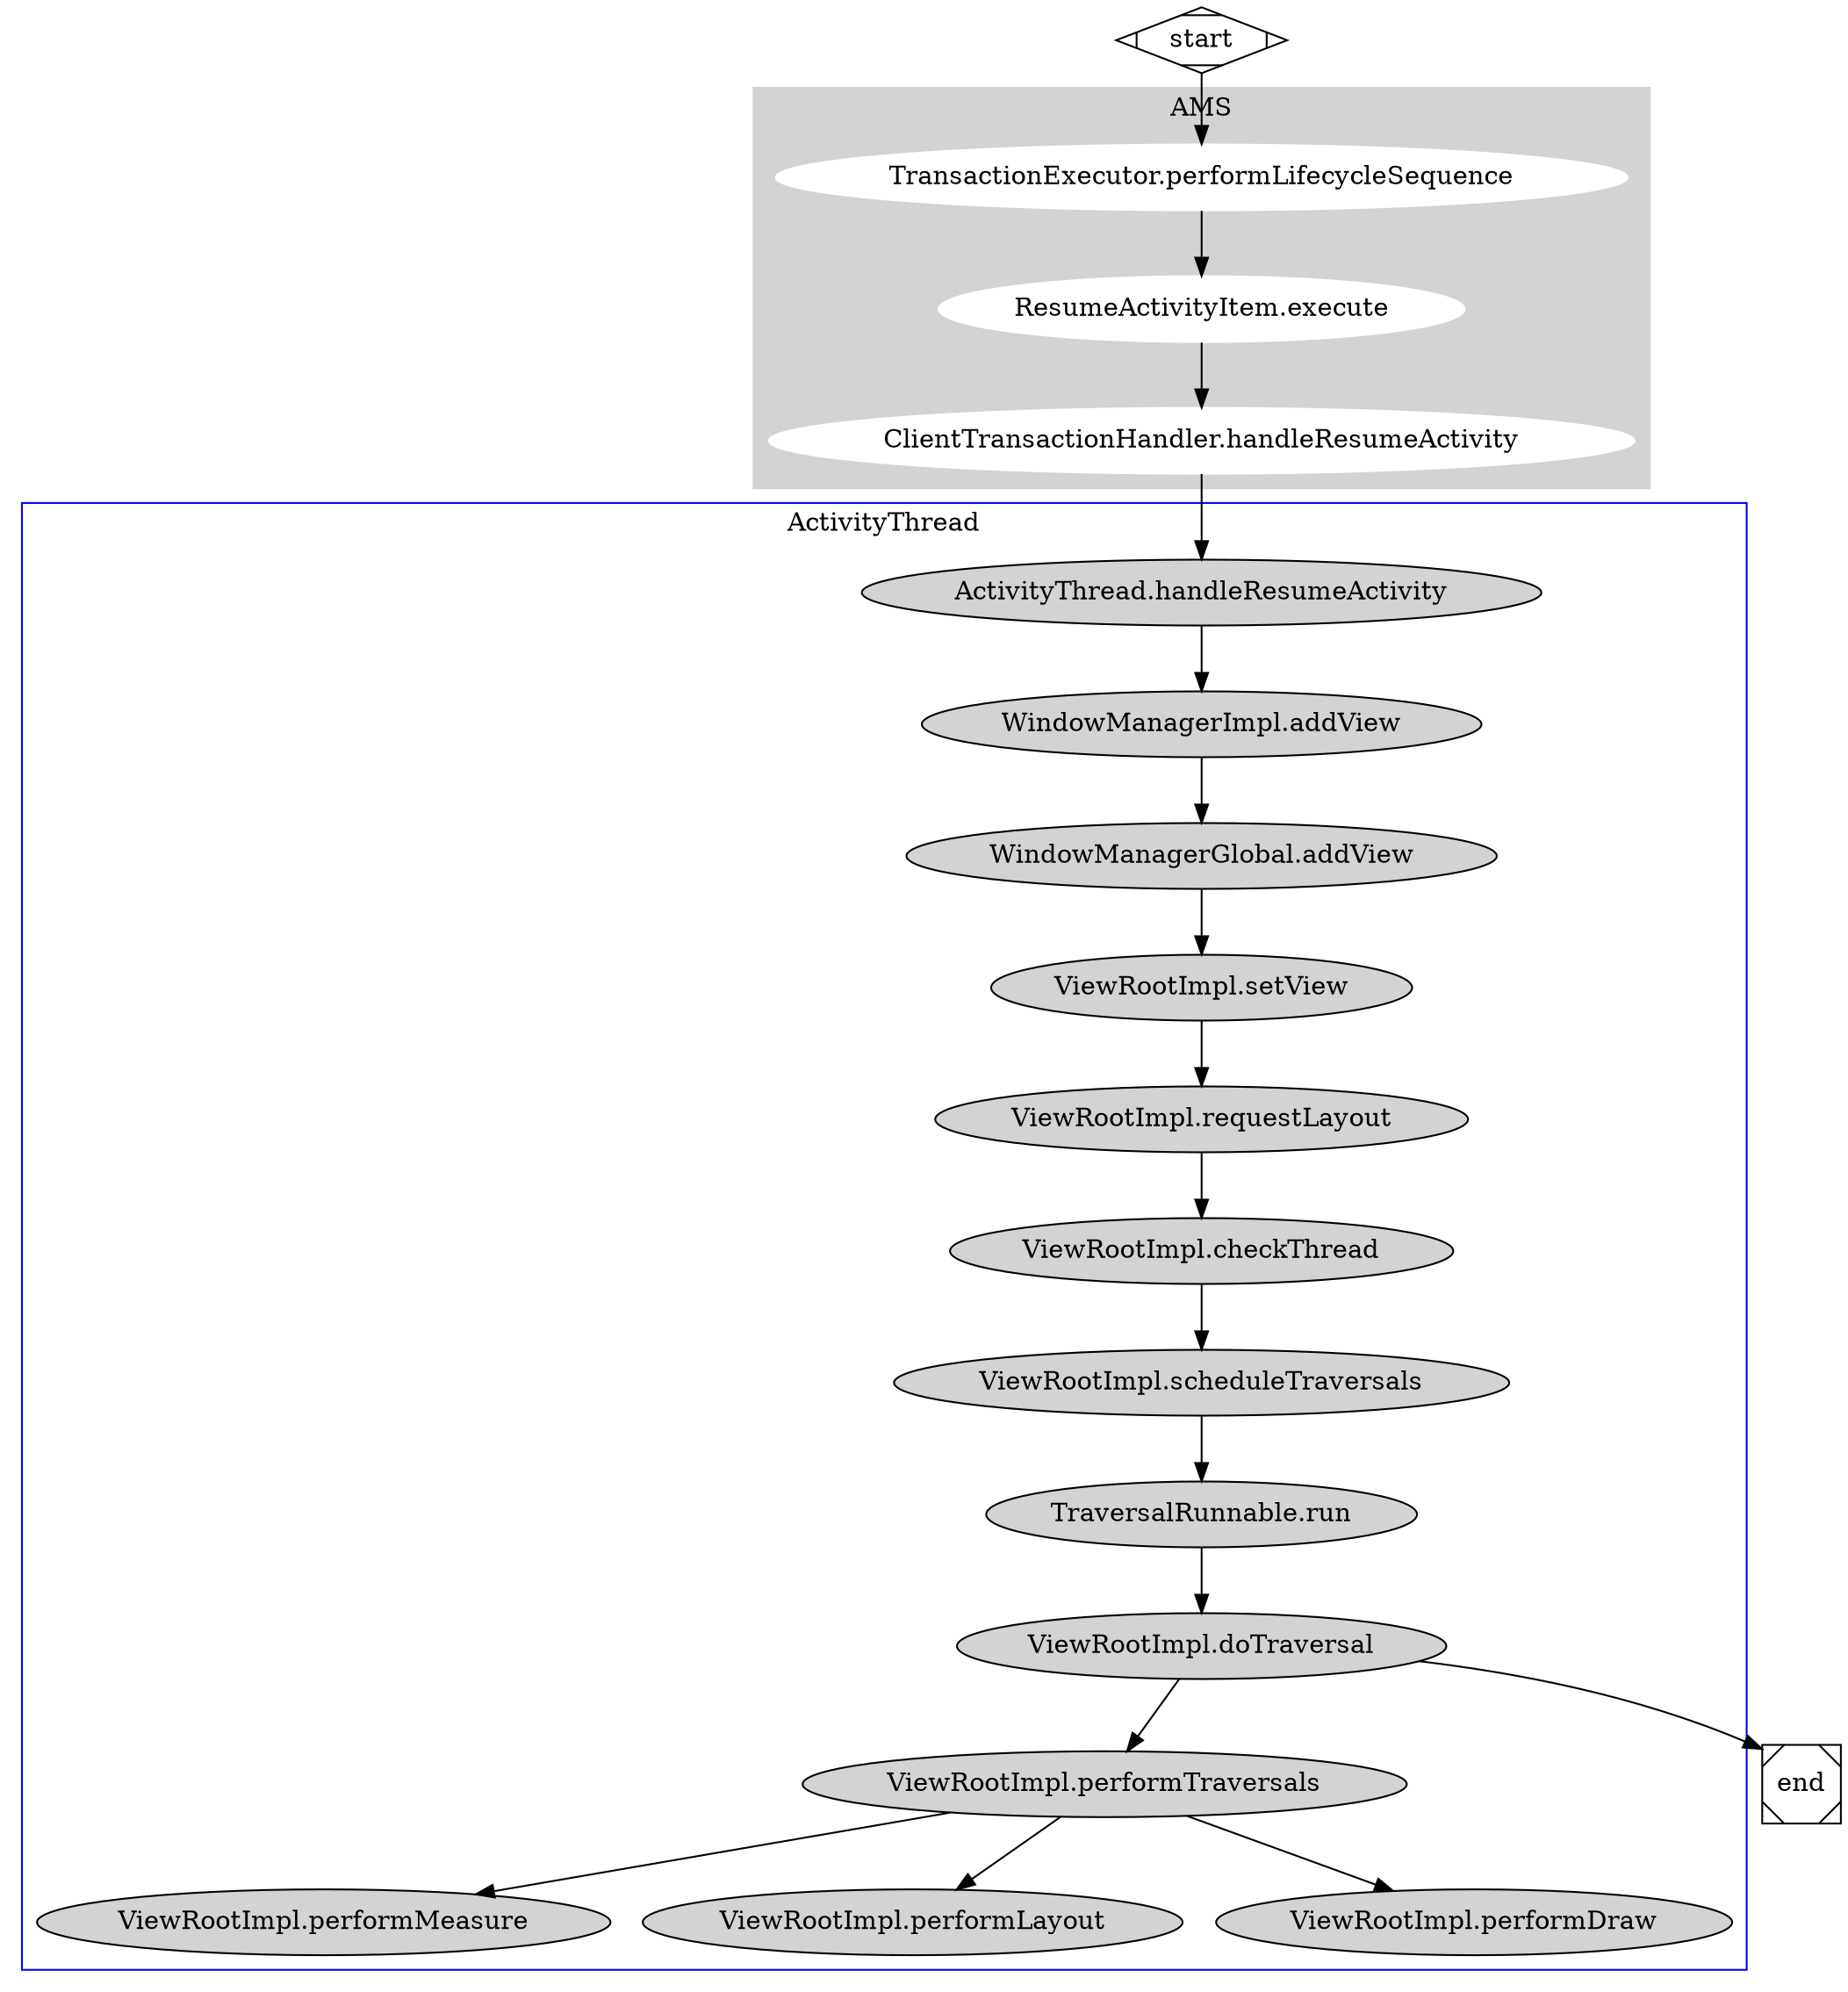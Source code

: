 digraph G {
  subgraph cluster0 {
    node [style=filled,color=white];
    style=filled;
    color=lightgrey;
    label = "AMS";

    a0[label="TransactionExecutor.performLifecycleSequence"];
    a1[label="ResumeActivityItem.execute"];
    a2[label="ClientTransactionHandler.handleResumeActivity"];

    a0 -> a1 -> a2;
  }

  subgraph cluster1 {
    node [style=filled];
    label = "ActivityThread";
    color=blue;

    b0[label="ActivityThread.handleResumeActivity"]
    b1[label="WindowManagerImpl.addView"]
    b2[label="WindowManagerGlobal.addView"]
    b3[label="ViewRootImpl.setView"]
    b4[label="ViewRootImpl.requestLayout"]
    b5[label="ViewRootImpl.checkThread"]
    b6[label="ViewRootImpl.scheduleTraversals"]
    b7[label="TraversalRunnable.run"]
    b8[label="ViewRootImpl.doTraversal"]
    b9[label="ViewRootImpl.performTraversals"]
    b10[label="ViewRootImpl.performMeasure"]
    b11[label="ViewRootImpl.performLayout"]
    b12[label="ViewRootImpl.performDraw"]

    b0->b1->b2->b3->b4->b5->b6->b7->b8->b9;
    b9->b10;
    b9->b11;
    b9->b12;
  }

  start -> a0;
  a2 -> b0;
  b8 -> end;

  start [shape=Mdiamond];
  end [shape=Msquare];
}
